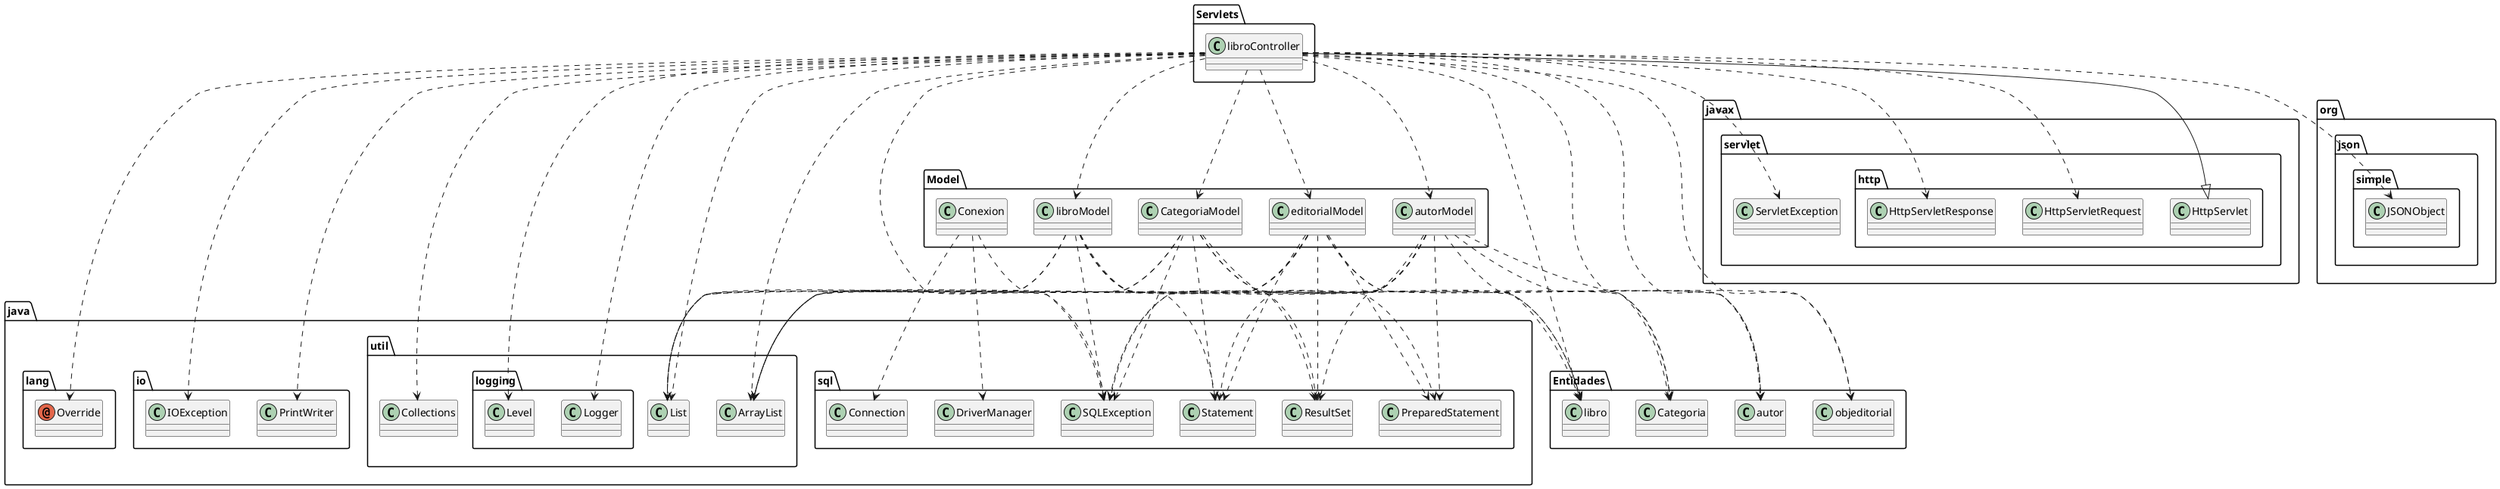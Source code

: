 @startuml
annotation java.lang.Override
class Entidades.Categoria
class Entidades.autor
class Entidades.libro
class Entidades.objeditorial
class Model.CategoriaModel
class Model.Conexion
class Model.autorModel
class Model.editorialModel
class Model.libroModel
class Servlets.libroController
class java.io.IOException
class java.io.PrintWriter
class java.sql.Connection
class java.sql.DriverManager
class java.sql.PreparedStatement
class java.sql.ResultSet
class java.sql.SQLException
class java.sql.Statement
class java.util.ArrayList
class java.util.Collections
class java.util.List
class java.util.logging.Level
class java.util.logging.Logger
class javax.servlet.ServletException
class javax.servlet.http.HttpServlet
class javax.servlet.http.HttpServletRequest
class javax.servlet.http.HttpServletResponse
class org.json.simple.JSONObject
Model.CategoriaModel ..> Entidades.Categoria
Model.CategoriaModel ..> Entidades.libro
Model.CategoriaModel ..> java.sql.ResultSet
Model.CategoriaModel ..> java.sql.SQLException
Model.CategoriaModel ..> java.sql.Statement
Model.CategoriaModel ..> java.util.ArrayList
Model.CategoriaModel ..> java.util.List
Model.Conexion ..> java.sql.Connection
Model.Conexion ..> java.sql.DriverManager
Model.Conexion ..> java.sql.SQLException
Model.autorModel ..> Entidades.Categoria
Model.autorModel ..> Entidades.autor
Model.autorModel ..> Entidades.libro
Model.autorModel ..> java.sql.PreparedStatement
Model.autorModel ..> java.sql.ResultSet
Model.autorModel ..> java.sql.SQLException
Model.autorModel ..> java.sql.Statement
Model.autorModel ..> java.util.ArrayList
Model.autorModel ..> java.util.List
Model.editorialModel ..> Entidades.autor
Model.editorialModel ..> Entidades.objeditorial
Model.editorialModel ..> java.sql.PreparedStatement
Model.editorialModel ..> java.sql.ResultSet
Model.editorialModel ..> java.sql.SQLException
Model.editorialModel ..> java.sql.Statement
Model.editorialModel ..> java.util.ArrayList
Model.editorialModel ..> java.util.List
Model.libroModel ..> Entidades.libro
Model.libroModel ..> java.sql.PreparedStatement
Model.libroModel ..> java.sql.ResultSet
Model.libroModel ..> java.sql.SQLException
Model.libroModel ..> java.sql.Statement
Model.libroModel ..> java.util.ArrayList
Model.libroModel ..> java.util.List
Servlets.libroController ..> java.lang.Override
Servlets.libroController ..> Entidades.Categoria
Servlets.libroController ..> Entidades.autor
Servlets.libroController ..> Entidades.libro
Servlets.libroController ..> Entidades.objeditorial
Servlets.libroController ..> Model.CategoriaModel
Servlets.libroController ..> Model.autorModel
Servlets.libroController ..> Model.editorialModel
Servlets.libroController ..> Model.libroModel
Servlets.libroController ..> java.io.IOException
Servlets.libroController ..> java.io.PrintWriter
Servlets.libroController ..> java.sql.SQLException
Servlets.libroController ..> java.util.ArrayList
Servlets.libroController ..> java.util.Collections
Servlets.libroController ..> java.util.List
Servlets.libroController ..> java.util.logging.Level
Servlets.libroController ..> java.util.logging.Logger
Servlets.libroController ..> javax.servlet.ServletException
Servlets.libroController --|> javax.servlet.http.HttpServlet
Servlets.libroController ..> javax.servlet.http.HttpServletRequest
Servlets.libroController ..> javax.servlet.http.HttpServletResponse
Servlets.libroController ..> org.json.simple.JSONObject
@enduml